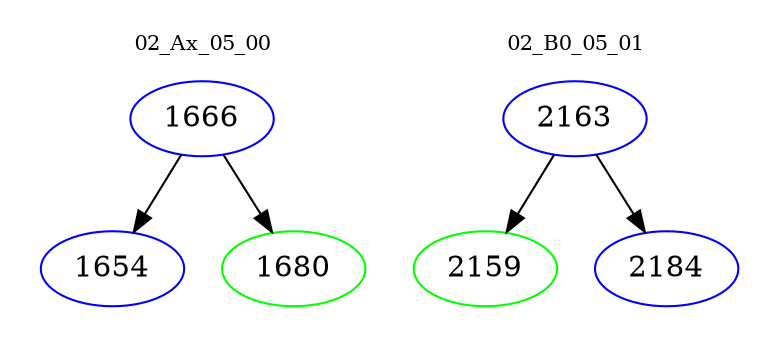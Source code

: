 digraph{
subgraph cluster_0 {
color = white
label = "02_Ax_05_00";
fontsize=10;
T0_1666 [label="1666", color="blue"]
T0_1666 -> T0_1654 [color="black"]
T0_1654 [label="1654", color="blue"]
T0_1666 -> T0_1680 [color="black"]
T0_1680 [label="1680", color="green"]
}
subgraph cluster_1 {
color = white
label = "02_B0_05_01";
fontsize=10;
T1_2163 [label="2163", color="blue"]
T1_2163 -> T1_2159 [color="black"]
T1_2159 [label="2159", color="green"]
T1_2163 -> T1_2184 [color="black"]
T1_2184 [label="2184", color="blue"]
}
}

